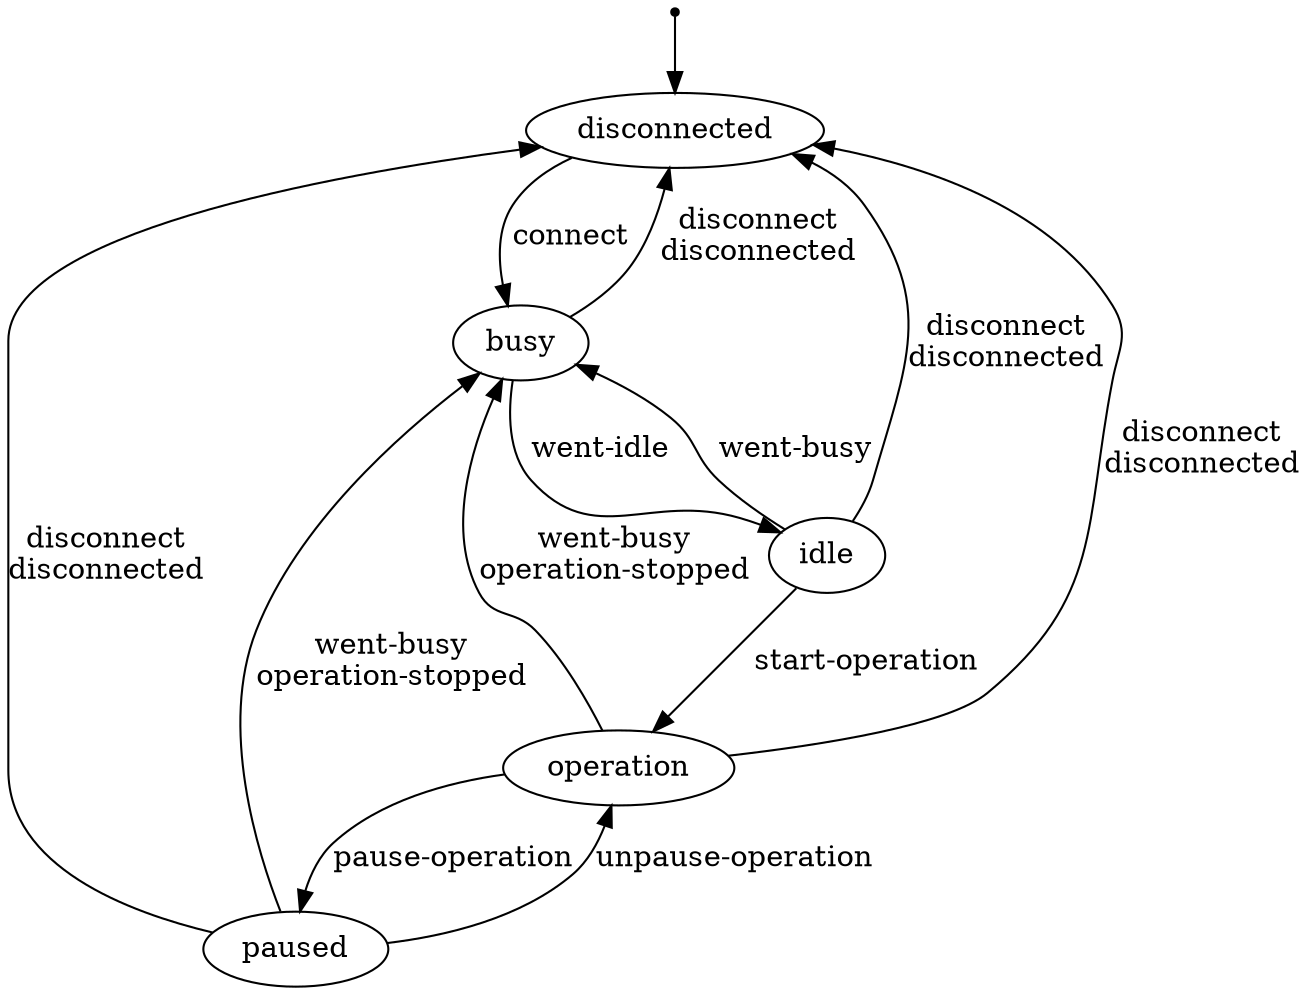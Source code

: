 digraph
{
	// States

	"start" [shape="point"];
	"disconnected";
	"busy";
	"idle";
	"paused";
	"operation";

	// Transitions

	"start"        -> "disconnected";
	"disconnected" -> "busy"         [label="connect"];
	"busy"         -> "disconnected" [label="disconnect\ndisconnected"];
	"busy"         -> "idle"         [label="went-idle"];
	"idle"         -> "disconnected" [label="disconnect\ndisconnected"];
	"idle"         -> "busy"         [label="went-busy"];
	"idle"         -> "operation"    [label="start-operation"];
	"operation"    -> "disconnected" [label="disconnect\ndisconnected"];
	"operation"    -> "busy"         [label="went-busy\noperation-stopped"];
	"operation"    -> "paused"       [label="pause-operation"];
	"paused"       -> "disconnected" [label="disconnect\ndisconnected"];
	"paused"       -> "busy"         [label="went-busy\noperation-stopped"];
	"paused"       -> "operation"    [label="unpause-operation"];
}
